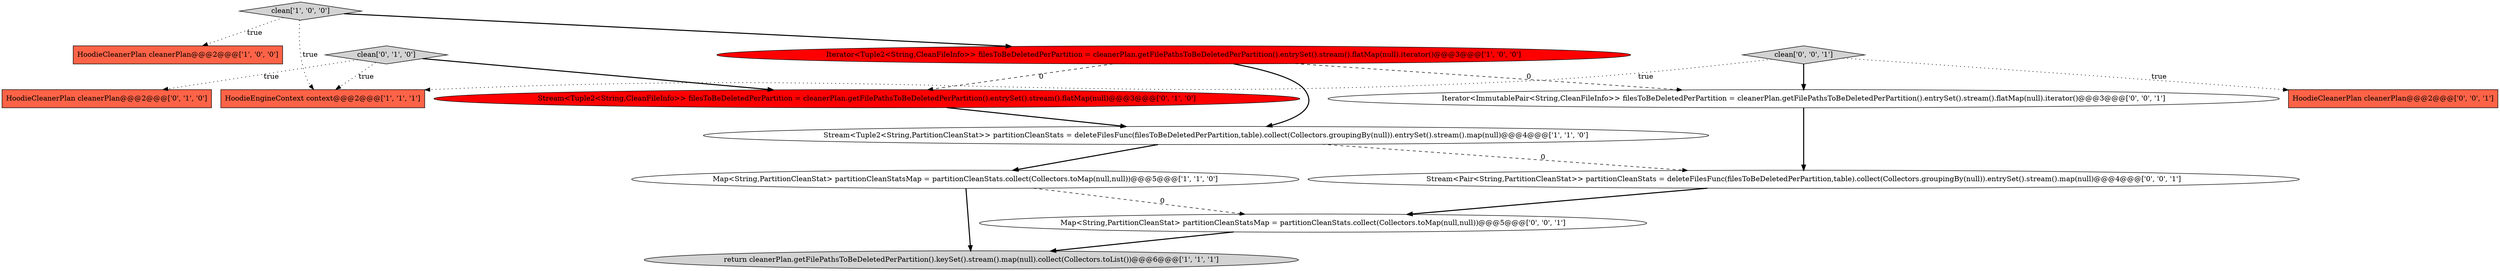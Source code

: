 digraph {
1 [style = filled, label = "HoodieCleanerPlan cleanerPlan@@@2@@@['1', '0', '0']", fillcolor = tomato, shape = box image = "AAA0AAABBB1BBB"];
3 [style = filled, label = "HoodieEngineContext context@@@2@@@['1', '1', '1']", fillcolor = tomato, shape = box image = "AAA0AAABBB1BBB"];
0 [style = filled, label = "Stream<Tuple2<String,PartitionCleanStat>> partitionCleanStats = deleteFilesFunc(filesToBeDeletedPerPartition,table).collect(Collectors.groupingBy(null)).entrySet().stream().map(null)@@@4@@@['1', '1', '0']", fillcolor = white, shape = ellipse image = "AAA0AAABBB1BBB"];
4 [style = filled, label = "Iterator<Tuple2<String,CleanFileInfo>> filesToBeDeletedPerPartition = cleanerPlan.getFilePathsToBeDeletedPerPartition().entrySet().stream().flatMap(null).iterator()@@@3@@@['1', '0', '0']", fillcolor = red, shape = ellipse image = "AAA1AAABBB1BBB"];
6 [style = filled, label = "Map<String,PartitionCleanStat> partitionCleanStatsMap = partitionCleanStats.collect(Collectors.toMap(null,null))@@@5@@@['1', '1', '0']", fillcolor = white, shape = ellipse image = "AAA0AAABBB1BBB"];
9 [style = filled, label = "HoodieCleanerPlan cleanerPlan@@@2@@@['0', '1', '0']", fillcolor = tomato, shape = box image = "AAA0AAABBB2BBB"];
13 [style = filled, label = "Iterator<ImmutablePair<String,CleanFileInfo>> filesToBeDeletedPerPartition = cleanerPlan.getFilePathsToBeDeletedPerPartition().entrySet().stream().flatMap(null).iterator()@@@3@@@['0', '0', '1']", fillcolor = white, shape = ellipse image = "AAA0AAABBB3BBB"];
12 [style = filled, label = "clean['0', '0', '1']", fillcolor = lightgray, shape = diamond image = "AAA0AAABBB3BBB"];
2 [style = filled, label = "clean['1', '0', '0']", fillcolor = lightgray, shape = diamond image = "AAA0AAABBB1BBB"];
5 [style = filled, label = "return cleanerPlan.getFilePathsToBeDeletedPerPartition().keySet().stream().map(null).collect(Collectors.toList())@@@6@@@['1', '1', '1']", fillcolor = lightgray, shape = ellipse image = "AAA0AAABBB1BBB"];
7 [style = filled, label = "clean['0', '1', '0']", fillcolor = lightgray, shape = diamond image = "AAA0AAABBB2BBB"];
10 [style = filled, label = "HoodieCleanerPlan cleanerPlan@@@2@@@['0', '0', '1']", fillcolor = tomato, shape = box image = "AAA0AAABBB3BBB"];
8 [style = filled, label = "Stream<Tuple2<String,CleanFileInfo>> filesToBeDeletedPerPartition = cleanerPlan.getFilePathsToBeDeletedPerPartition().entrySet().stream().flatMap(null)@@@3@@@['0', '1', '0']", fillcolor = red, shape = ellipse image = "AAA1AAABBB2BBB"];
11 [style = filled, label = "Stream<Pair<String,PartitionCleanStat>> partitionCleanStats = deleteFilesFunc(filesToBeDeletedPerPartition,table).collect(Collectors.groupingBy(null)).entrySet().stream().map(null)@@@4@@@['0', '0', '1']", fillcolor = white, shape = ellipse image = "AAA0AAABBB3BBB"];
14 [style = filled, label = "Map<String,PartitionCleanStat> partitionCleanStatsMap = partitionCleanStats.collect(Collectors.toMap(null,null))@@@5@@@['0', '0', '1']", fillcolor = white, shape = ellipse image = "AAA0AAABBB3BBB"];
8->0 [style = bold, label=""];
2->3 [style = dotted, label="true"];
12->13 [style = bold, label=""];
12->3 [style = dotted, label="true"];
6->5 [style = bold, label=""];
0->11 [style = dashed, label="0"];
7->9 [style = dotted, label="true"];
12->10 [style = dotted, label="true"];
4->13 [style = dashed, label="0"];
6->14 [style = dashed, label="0"];
7->8 [style = bold, label=""];
11->14 [style = bold, label=""];
2->4 [style = bold, label=""];
0->6 [style = bold, label=""];
13->11 [style = bold, label=""];
2->1 [style = dotted, label="true"];
7->3 [style = dotted, label="true"];
4->0 [style = bold, label=""];
4->8 [style = dashed, label="0"];
14->5 [style = bold, label=""];
}
